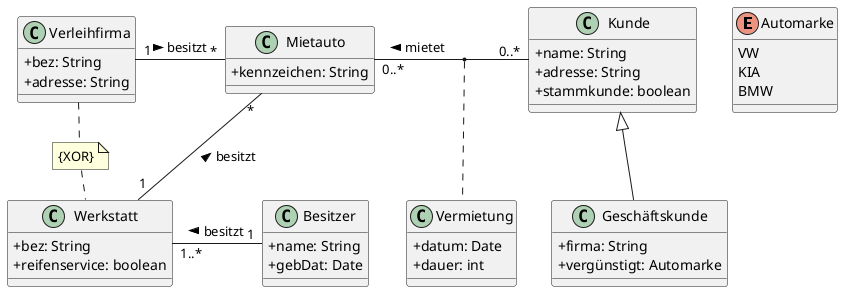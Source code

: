 @startuml 5

skinparam classAttributeIconSize 0

enum Automarke {
    VW
    KIA
    BMW
}

class Verleihfirma {
    +bez: String
    +adresse: String
}

class Mietauto {
    +kennzeichen: String
}

class Kunde {
    +name: String
    +adresse: String
    +stammkunde: boolean
}

class Geschäftskunde extends Kunde {
    +firma: String
    +vergünstigt: Automarke
}

class Werkstatt {
    +bez: String
    +reifenservice: boolean
}

class Besitzer {
    +name: String
    +gebDat: Date
}

class Vermietung {
    +datum: Date
    +dauer: int
}

Verleihfirma "1" - "*" Mietauto: besitzt >
Mietauto "*" -- "1" Werkstatt: besitzt <
note "{XOR}" as xor
Verleihfirma . xor
xor . Werkstatt 


Werkstatt "1..*" - "1" Besitzer: besitzt <

Mietauto "0..*" - "0..*" Kunde: mietet <

(Kunde, Mietauto) . Vermietung


@enduml


1. Visibility fehlt
2. Kunde nicht abstract, da es Kunden gibt, die keine G-Kunden sind.
3. Stammkunde => boolean
4. billiger => vergünstigt + enum
5. Mietauto datum + dauer => Relation
6. Verleihfirma: +adresse
7. Werkstatt hat EINEN Besitzer